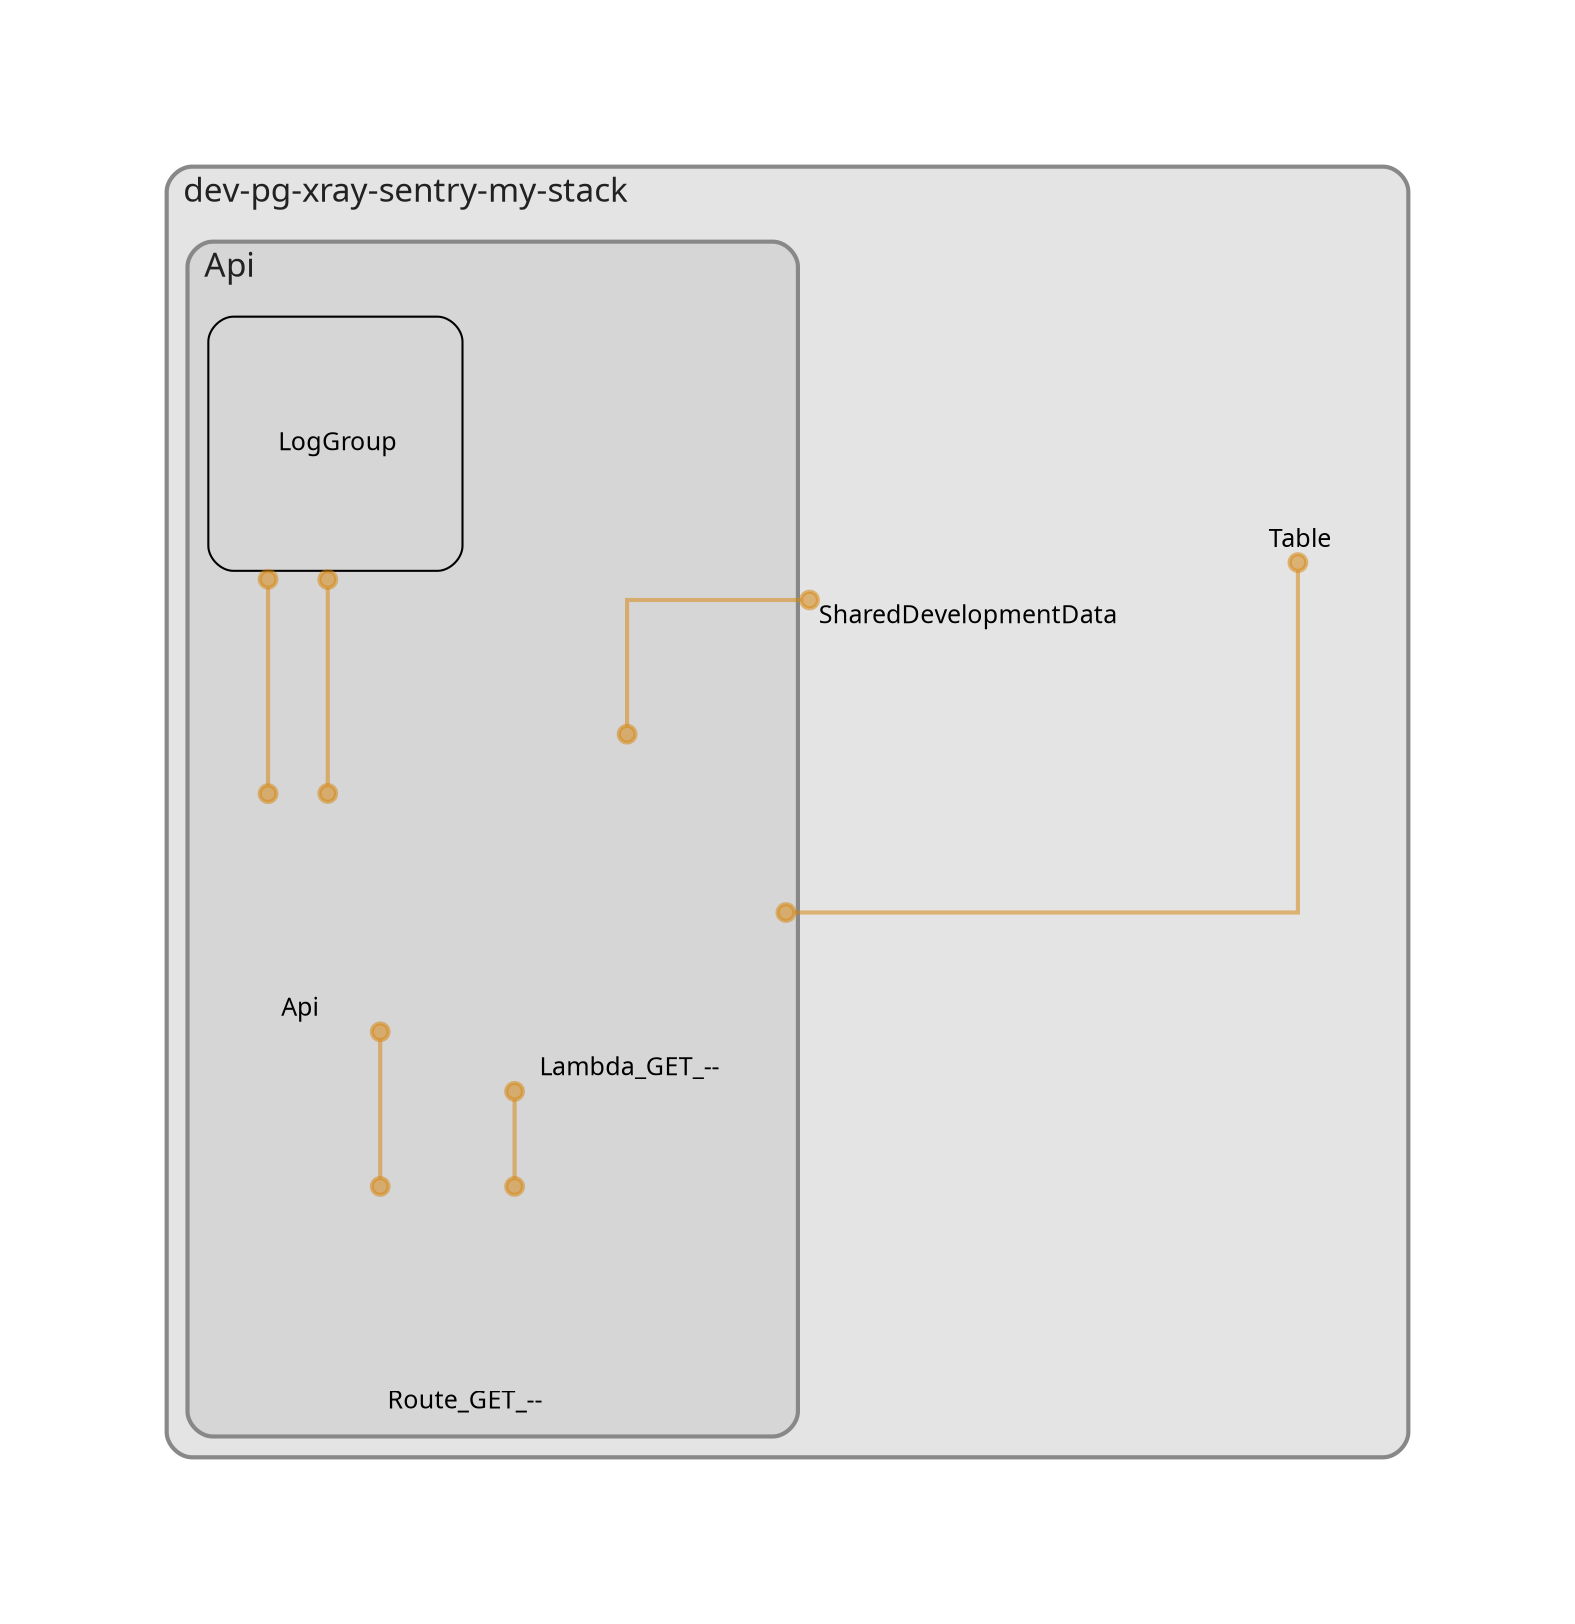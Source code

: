 digraph "Diagram" {
  splines = "ortho";
  pad = "1.0";
  nodesep = "0.60";
  ranksep = "0.75";
  fontname = "Sans-Serif";
  fontsize = "15";
  dpi = "200";
  rankdir = "BT";
  compound = "true";
  fontcolor = "#222222";
  edge [
    color = "#D5871488",
    penwidth = 2,
    arrowhead = "dot",
    arrowtail = "dot",
  ];
  node [
    shape = "box",
    style = "rounded",
    fixedsize = true,
    width = 1.7,
    height = 1.7,
    labelloc = "c",
    imagescale = true,
    fontname = "Sans-Serif",
    fontsize = 8,
    margin = 8,
  ];
  subgraph "dev-pg-xray-sentry-my-stack" {
    subgraph "cluster-SubGraph.dev-pg-xray-sentry-my-stack" {
      graph [
        label = "dev-pg-xray-sentry-my-stack",
        labelloc = "b",
        labeljust = "l",
        margin = "10",
        fontsize = "16",
        penwidth = "2",
        pencolor = "#888888",
        style = "filled,rounded",
        fillcolor = "#e4e4e4",
      ];
      "dev-pg-xray-sentry-my-stack/SharedDevelopmentDatabase" [
        label = "\nSharedDevelopmentData",
        fontsize = 12,
        image = "/home/simon/code/stacks/pg-xray-sentry/node_modules/cdk-dia/icons/aws/Service/Arch_Database/64/Arch_Amazon-RDS_64@5x.png",
        imagescale = "true",
        imagepos = "tc",
        penwidth = "0",
        shape = "node",
        fixedsize = "true",
        labelloc = "b",
        width = 2,
        height = 2.4819999999999998,
      ];
      "dev-pg-xray-sentry-my-stack/DynamoDbTableName/Table" [
        label = " Table",
        fontsize = 12,
        image = "/home/simon/code/stacks/pg-xray-sentry/node_modules/cdk-dia/icons/aws/Service/Arch_Database/64/Arch_Amazon-DynamoDB_64@5x.png",
        imagescale = "true",
        imagepos = "tc",
        penwidth = "0",
        shape = "node",
        fixedsize = "true",
        labelloc = "b",
        width = 1.2,
        height = 1.466,
      ];
      subgraph "cluster-SubGraph.Api" {
        graph [
          label = "Api",
          labelloc = "b",
          labeljust = "l",
          margin = "10",
          fontsize = "16",
          penwidth = "2",
          pencolor = "#888888",
          style = "filled,rounded",
          fillcolor = "#d6d6d6",
        ];
        "dev-pg-xray-sentry-my-stack/Api/Api" [
          label = " Api",
          fontsize = 12,
          image = "/home/simon/code/stacks/pg-xray-sentry/node_modules/cdk-dia/icons/aws/Service/Arch_Networking-Content/64/Arch_Amazon-API-Gateway_64@5x.png",
          imagescale = "true",
          imagepos = "tc",
          penwidth = "0",
          shape = "node",
          fixedsize = "true",
          labelloc = "b",
          width = 1.2,
          height = 1.466,
        ];
        "dev-pg-xray-sentry-my-stack/Api/LogGroup" [
          label = " LogGroup",
          fontsize = 12,
        ];
        "dev-pg-xray-sentry-my-stack/Api/Lambda_GET_--" [
          label = " Lambda_GET_--",
          fontsize = 12,
          image = "/home/simon/code/stacks/pg-xray-sentry/node_modules/cdk-dia/icons/aws/Service/Arch_Compute/64/Arch_AWS-Lambda_64@5x.png",
          imagescale = "true",
          imagepos = "tc",
          penwidth = "0",
          shape = "node",
          fixedsize = "true",
          labelloc = "b",
          width = 2,
          height = 2.266,
        ];
        "dev-pg-xray-sentry-my-stack/Api/Route_GET_--" [
          label = " Route_GET_--",
          fontsize = 12,
          image = "/home/simon/code/stacks/pg-xray-sentry/node_modules/cdk-dia/icons/aws/Service/Arch_Networking-Content/64/Arch_Amazon-API-Gateway_64@5x.png",
          imagescale = "true",
          imagepos = "tc",
          penwidth = "0",
          shape = "node",
          fixedsize = "true",
          labelloc = "b",
          width = 1.2,
          height = 1.466,
        ];
      }
    }
  }
  "dev-pg-xray-sentry-my-stack/Api/Api" -> "dev-pg-xray-sentry-my-stack/Api/LogGroup" [
    dir = "both",
  ];
  "dev-pg-xray-sentry-my-stack/Api/LogGroup" -> "dev-pg-xray-sentry-my-stack/Api/Api" [
    dir = "both",
  ];
  "dev-pg-xray-sentry-my-stack/Api/Lambda_GET_--" -> "dev-pg-xray-sentry-my-stack/DynamoDbTableName/Table" [
    dir = "both",
  ];
  "dev-pg-xray-sentry-my-stack/Api/Lambda_GET_--" -> "dev-pg-xray-sentry-my-stack/SharedDevelopmentDatabase" [
    dir = "both",
  ];
  "dev-pg-xray-sentry-my-stack/Api/Route_GET_--" -> "dev-pg-xray-sentry-my-stack/Api/Api" [
    dir = "both",
  ];
  "dev-pg-xray-sentry-my-stack/Api/Route_GET_--" -> "dev-pg-xray-sentry-my-stack/Api/Lambda_GET_--" [
    dir = "both",
  ];
}